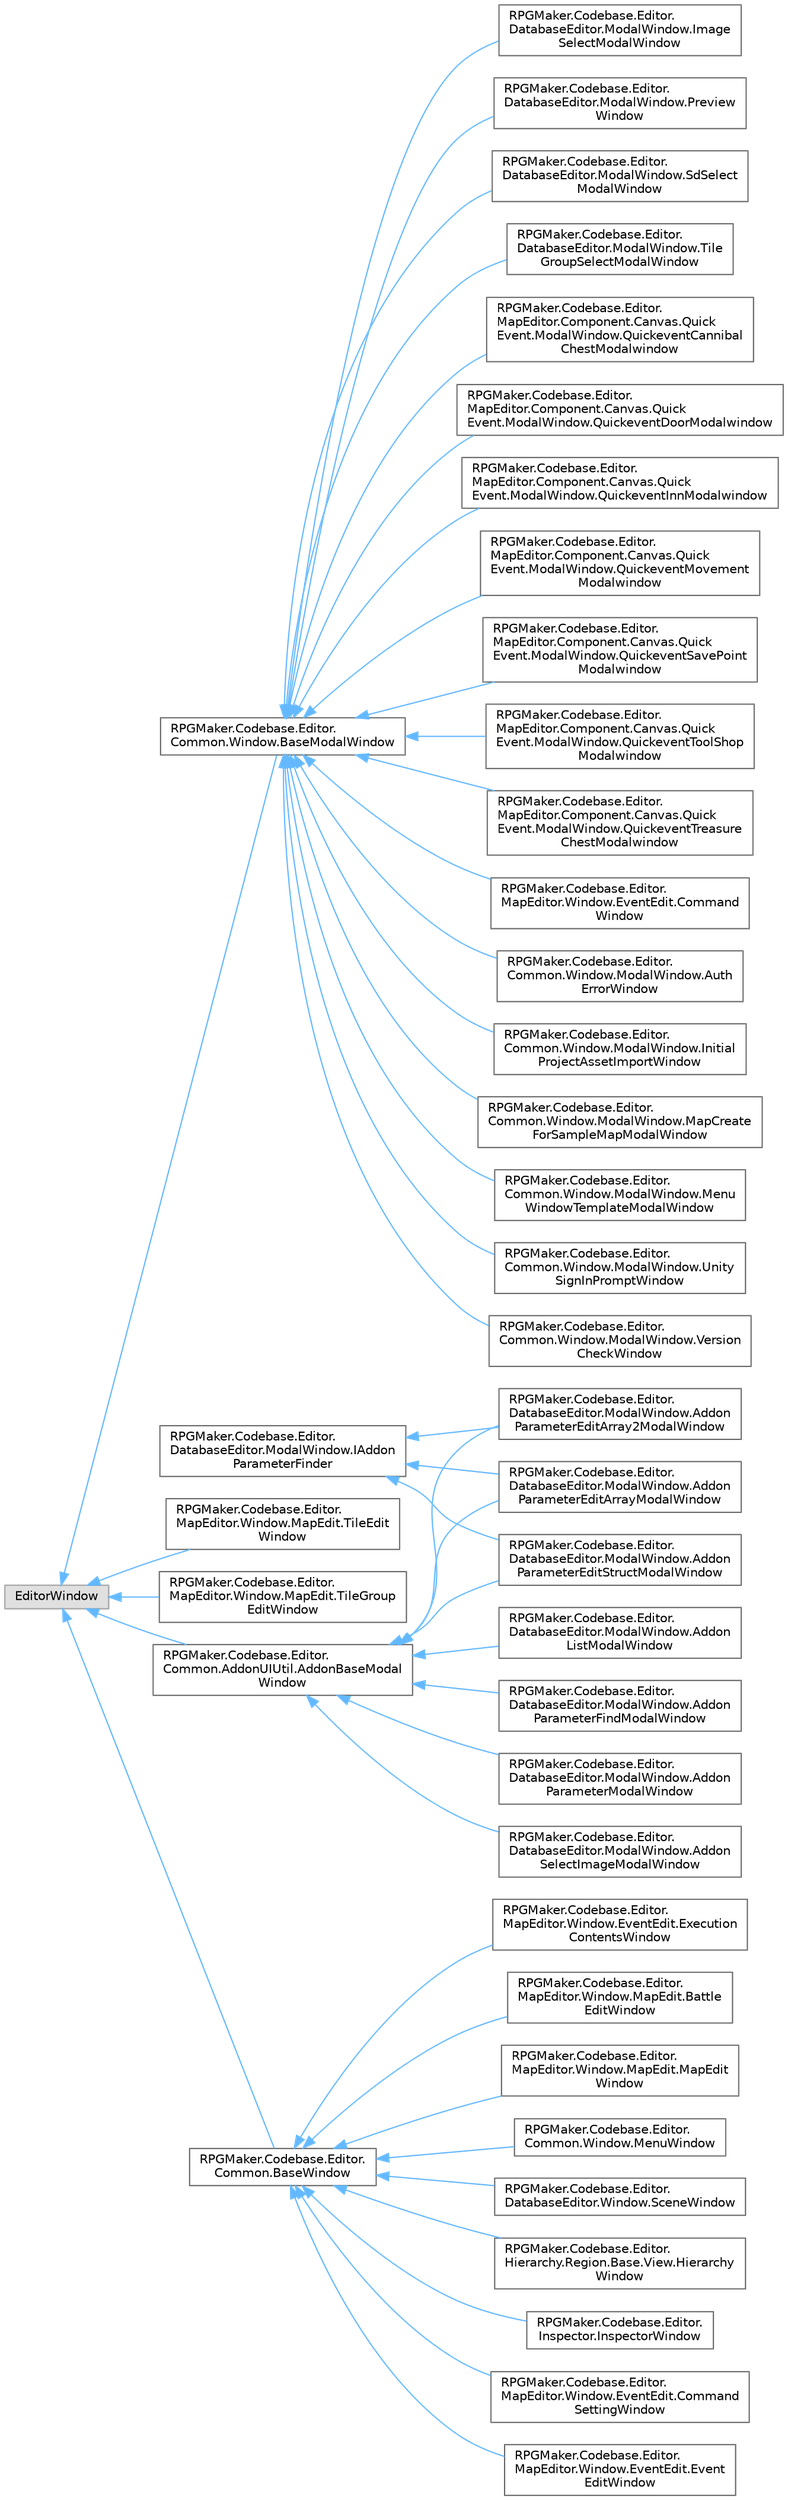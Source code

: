 digraph "クラス階層図"
{
 // LATEX_PDF_SIZE
  bgcolor="transparent";
  edge [fontname=Helvetica,fontsize=10,labelfontname=Helvetica,labelfontsize=10];
  node [fontname=Helvetica,fontsize=10,shape=box,height=0.2,width=0.4];
  rankdir="LR";
  Node0 [id="Node000000",label="EditorWindow",height=0.2,width=0.4,color="grey60", fillcolor="#E0E0E0", style="filled",tooltip=" "];
  Node0 -> Node1 [id="edge146_Node000000_Node000001",dir="back",color="steelblue1",style="solid",tooltip=" "];
  Node1 [id="Node000001",label="RPGMaker.Codebase.Editor.\lCommon.AddonUIUtil.AddonBaseModal\lWindow",height=0.2,width=0.4,color="grey40", fillcolor="white", style="filled",URL="$d1/d4a/class_r_p_g_maker_1_1_codebase_1_1_editor_1_1_common_1_1_addon_u_i_util_1_1_addon_base_modal_window.html",tooltip="😁 アドオン基礎モーダル・ウィンドウ"];
  Node1 -> Node2 [id="edge147_Node000001_Node000002",dir="back",color="steelblue1",style="solid",tooltip=" "];
  Node2 [id="Node000002",label="RPGMaker.Codebase.Editor.\lDatabaseEditor.ModalWindow.Addon\lListModalWindow",height=0.2,width=0.4,color="grey40", fillcolor="white", style="filled",URL="$d6/d2c/class_r_p_g_maker_1_1_codebase_1_1_editor_1_1_database_editor_1_1_modal_window_1_1_addon_list_modal_window.html",tooltip="😁 アドオン・リスト・モーダル・ウィンドウ"];
  Node1 -> Node3 [id="edge148_Node000001_Node000003",dir="back",color="steelblue1",style="solid",tooltip=" "];
  Node3 [id="Node000003",label="RPGMaker.Codebase.Editor.\lDatabaseEditor.ModalWindow.Addon\lParameterEditArray2ModalWindow",height=0.2,width=0.4,color="grey40", fillcolor="white", style="filled",URL="$da/d1b/class_r_p_g_maker_1_1_codebase_1_1_editor_1_1_database_editor_1_1_modal_window_1_1_addon_parameter_edit_array2_modal_window.html",tooltip="😁 アドオン引数編集配列２モーダル・ウィンドウ"];
  Node1 -> Node5 [id="edge149_Node000001_Node000005",dir="back",color="steelblue1",style="solid",tooltip=" "];
  Node5 [id="Node000005",label="RPGMaker.Codebase.Editor.\lDatabaseEditor.ModalWindow.Addon\lParameterEditArrayModalWindow",height=0.2,width=0.4,color="grey40", fillcolor="white", style="filled",URL="$d1/d7f/class_r_p_g_maker_1_1_codebase_1_1_editor_1_1_database_editor_1_1_modal_window_1_1_addon_parameter_edit_array_modal_window.html",tooltip="😁 アドオン引数編集配列モーダル・ウィンドウ"];
  Node1 -> Node6 [id="edge150_Node000001_Node000006",dir="back",color="steelblue1",style="solid",tooltip=" "];
  Node6 [id="Node000006",label="RPGMaker.Codebase.Editor.\lDatabaseEditor.ModalWindow.Addon\lParameterEditStructModalWindow",height=0.2,width=0.4,color="grey40", fillcolor="white", style="filled",URL="$d6/d85/class_r_p_g_maker_1_1_codebase_1_1_editor_1_1_database_editor_1_1_modal_window_1_1_addon_parameter_edit_struct_modal_window.html",tooltip="アドオン引数編集構造体モデル・ウィンドウ"];
  Node1 -> Node7 [id="edge151_Node000001_Node000007",dir="back",color="steelblue1",style="solid",tooltip=" "];
  Node7 [id="Node000007",label="RPGMaker.Codebase.Editor.\lDatabaseEditor.ModalWindow.Addon\lParameterFindModalWindow",height=0.2,width=0.4,color="grey40", fillcolor="white", style="filled",URL="$d4/d59/class_r_p_g_maker_1_1_codebase_1_1_editor_1_1_database_editor_1_1_modal_window_1_1_addon_parameter_find_modal_window.html",tooltip="アドオン引数検索モーダル・ウィンドウ"];
  Node1 -> Node8 [id="edge152_Node000001_Node000008",dir="back",color="steelblue1",style="solid",tooltip=" "];
  Node8 [id="Node000008",label="RPGMaker.Codebase.Editor.\lDatabaseEditor.ModalWindow.Addon\lParameterModalWindow",height=0.2,width=0.4,color="grey40", fillcolor="white", style="filled",URL="$de/d91/class_r_p_g_maker_1_1_codebase_1_1_editor_1_1_database_editor_1_1_modal_window_1_1_addon_parameter_modal_window.html",tooltip="アドオン引数モーダル・ウィンドウ"];
  Node1 -> Node9 [id="edge153_Node000001_Node000009",dir="back",color="steelblue1",style="solid",tooltip=" "];
  Node9 [id="Node000009",label="RPGMaker.Codebase.Editor.\lDatabaseEditor.ModalWindow.Addon\lSelectImageModalWindow",height=0.2,width=0.4,color="grey40", fillcolor="white", style="filled",URL="$d2/d70/class_r_p_g_maker_1_1_codebase_1_1_editor_1_1_database_editor_1_1_modal_window_1_1_addon_select_image_modal_window.html",tooltip="アドオン選択画像モーダル・ウィンドウ"];
  Node0 -> Node10 [id="edge154_Node000000_Node000010",dir="back",color="steelblue1",style="solid",tooltip=" "];
  Node10 [id="Node000010",label="RPGMaker.Codebase.Editor.\lCommon.BaseWindow",height=0.2,width=0.4,color="grey40", fillcolor="white", style="filled",URL="$de/d8f/class_r_p_g_maker_1_1_codebase_1_1_editor_1_1_common_1_1_base_window.html",tooltip="😁 メニュー、ヒエラルキー、シーン、インスペクターウィンドウの基底抽象クラス."];
  Node10 -> Node11 [id="edge155_Node000010_Node000011",dir="back",color="steelblue1",style="solid",tooltip=" "];
  Node11 [id="Node000011",label="RPGMaker.Codebase.Editor.\lCommon.Window.MenuWindow",height=0.2,width=0.4,color="grey40", fillcolor="white", style="filled",URL="$dd/d8c/class_r_p_g_maker_1_1_codebase_1_1_editor_1_1_common_1_1_window_1_1_menu_window.html",tooltip="😁 メニュー用のWindow"];
  Node10 -> Node12 [id="edge156_Node000010_Node000012",dir="back",color="steelblue1",style="solid",tooltip=" "];
  Node12 [id="Node000012",label="RPGMaker.Codebase.Editor.\lDatabaseEditor.Window.SceneWindow",height=0.2,width=0.4,color="grey40", fillcolor="white", style="filled",URL="$de/d38/class_r_p_g_maker_1_1_codebase_1_1_editor_1_1_database_editor_1_1_window_1_1_scene_window.html",tooltip="データベースエディター用シーンウィンドウ."];
  Node10 -> Node13 [id="edge157_Node000010_Node000013",dir="back",color="steelblue1",style="solid",tooltip=" "];
  Node13 [id="Node000013",label="RPGMaker.Codebase.Editor.\lHierarchy.Region.Base.View.Hierarchy\lWindow",height=0.2,width=0.4,color="grey40", fillcolor="white", style="filled",URL="$d7/d82/class_r_p_g_maker_1_1_codebase_1_1_editor_1_1_hierarchy_1_1_region_1_1_base_1_1_view_1_1_hierarchy_window.html",tooltip="ヒエラルキー・ウィンドウ"];
  Node10 -> Node14 [id="edge158_Node000010_Node000014",dir="back",color="steelblue1",style="solid",tooltip=" "];
  Node14 [id="Node000014",label="RPGMaker.Codebase.Editor.\lInspector.InspectorWindow",height=0.2,width=0.4,color="grey40", fillcolor="white", style="filled",URL="$df/d7b/class_r_p_g_maker_1_1_codebase_1_1_editor_1_1_inspector_1_1_inspector_window.html",tooltip="インスペクター・ウィンドウ"];
  Node10 -> Node15 [id="edge159_Node000010_Node000015",dir="back",color="steelblue1",style="solid",tooltip=" "];
  Node15 [id="Node000015",label="RPGMaker.Codebase.Editor.\lMapEditor.Window.EventEdit.Command\lSettingWindow",height=0.2,width=0.4,color="grey40", fillcolor="white", style="filled",URL="$d4/d8f/class_r_p_g_maker_1_1_codebase_1_1_editor_1_1_map_editor_1_1_window_1_1_event_edit_1_1_command_setting_window.html",tooltip=" "];
  Node10 -> Node16 [id="edge160_Node000010_Node000016",dir="back",color="steelblue1",style="solid",tooltip=" "];
  Node16 [id="Node000016",label="RPGMaker.Codebase.Editor.\lMapEditor.Window.EventEdit.Event\lEditWindow",height=0.2,width=0.4,color="grey40", fillcolor="white", style="filled",URL="$db/d92/class_r_p_g_maker_1_1_codebase_1_1_editor_1_1_map_editor_1_1_window_1_1_event_edit_1_1_event_edit_window.html",tooltip="イベント編集ウィンドウ."];
  Node10 -> Node17 [id="edge161_Node000010_Node000017",dir="back",color="steelblue1",style="solid",tooltip=" "];
  Node17 [id="Node000017",label="RPGMaker.Codebase.Editor.\lMapEditor.Window.EventEdit.Execution\lContentsWindow",height=0.2,width=0.4,color="grey40", fillcolor="white", style="filled",URL="$d4/d5c/class_r_p_g_maker_1_1_codebase_1_1_editor_1_1_map_editor_1_1_window_1_1_event_edit_1_1_execution_contents_window.html",tooltip="実行内容枠のウィンドウ"];
  Node10 -> Node18 [id="edge162_Node000010_Node000018",dir="back",color="steelblue1",style="solid",tooltip=" "];
  Node18 [id="Node000018",label="RPGMaker.Codebase.Editor.\lMapEditor.Window.MapEdit.Battle\lEditWindow",height=0.2,width=0.4,color="grey40", fillcolor="white", style="filled",URL="$d3/d72/class_r_p_g_maker_1_1_codebase_1_1_editor_1_1_map_editor_1_1_window_1_1_map_edit_1_1_battle_edit_window.html",tooltip="バトル編集ウィンドウ."];
  Node10 -> Node19 [id="edge163_Node000010_Node000019",dir="back",color="steelblue1",style="solid",tooltip=" "];
  Node19 [id="Node000019",label="RPGMaker.Codebase.Editor.\lMapEditor.Window.MapEdit.MapEdit\lWindow",height=0.2,width=0.4,color="grey40", fillcolor="white", style="filled",URL="$d9/d6e/class_r_p_g_maker_1_1_codebase_1_1_editor_1_1_map_editor_1_1_window_1_1_map_edit_1_1_map_edit_window.html",tooltip="マップ編集ウィンドウ."];
  Node0 -> Node20 [id="edge164_Node000000_Node000020",dir="back",color="steelblue1",style="solid",tooltip=" "];
  Node20 [id="Node000020",label="RPGMaker.Codebase.Editor.\lCommon.Window.BaseModalWindow",height=0.2,width=0.4,color="grey40", fillcolor="white", style="filled",URL="$d5/dc1/class_r_p_g_maker_1_1_codebase_1_1_editor_1_1_common_1_1_window_1_1_base_modal_window.html",tooltip="😁 基礎モーダル・ウィンドウ"];
  Node20 -> Node21 [id="edge165_Node000020_Node000021",dir="back",color="steelblue1",style="solid",tooltip=" "];
  Node21 [id="Node000021",label="RPGMaker.Codebase.Editor.\lCommon.Window.ModalWindow.Auth\lErrorWindow",height=0.2,width=0.4,color="grey40", fillcolor="white", style="filled",URL="$db/d5e/class_r_p_g_maker_1_1_codebase_1_1_editor_1_1_common_1_1_window_1_1_modal_window_1_1_auth_error_window.html",tooltip="😁 認証エラー・ウィンドウ"];
  Node20 -> Node22 [id="edge166_Node000020_Node000022",dir="back",color="steelblue1",style="solid",tooltip=" "];
  Node22 [id="Node000022",label="RPGMaker.Codebase.Editor.\lCommon.Window.ModalWindow.Initial\lProjectAssetImportWindow",height=0.2,width=0.4,color="grey40", fillcolor="white", style="filled",URL="$d8/dee/class_r_p_g_maker_1_1_codebase_1_1_editor_1_1_common_1_1_window_1_1_modal_window_1_1_initial_project_asset_import_window.html",tooltip="😁 初期プロジェクト資産インポート・ウィンドウ"];
  Node20 -> Node23 [id="edge167_Node000020_Node000023",dir="back",color="steelblue1",style="solid",tooltip=" "];
  Node23 [id="Node000023",label="RPGMaker.Codebase.Editor.\lCommon.Window.ModalWindow.MapCreate\lForSampleMapModalWindow",height=0.2,width=0.4,color="grey40", fillcolor="white", style="filled",URL="$d7/d82/class_r_p_g_maker_1_1_codebase_1_1_editor_1_1_common_1_1_window_1_1_modal_window_1_1_map_create_for_sample_map_modal_window.html",tooltip="😁 サンプル・マップのためのマップ作成のモーダル・ウィンドウ"];
  Node20 -> Node24 [id="edge168_Node000020_Node000024",dir="back",color="steelblue1",style="solid",tooltip=" "];
  Node24 [id="Node000024",label="RPGMaker.Codebase.Editor.\lCommon.Window.ModalWindow.Menu\lWindowTemplateModalWindow",height=0.2,width=0.4,color="grey40", fillcolor="white", style="filled",URL="$d4/d46/class_r_p_g_maker_1_1_codebase_1_1_editor_1_1_common_1_1_window_1_1_modal_window_1_1_menu_window_template_modal_window.html",tooltip="😁 メニュー・ウィンドウ・テンプレート・モーダル・ウィンドウ"];
  Node20 -> Node25 [id="edge169_Node000020_Node000025",dir="back",color="steelblue1",style="solid",tooltip=" "];
  Node25 [id="Node000025",label="RPGMaker.Codebase.Editor.\lCommon.Window.ModalWindow.Unity\lSignInPromptWindow",height=0.2,width=0.4,color="grey40", fillcolor="white", style="filled",URL="$d6/de6/class_r_p_g_maker_1_1_codebase_1_1_editor_1_1_common_1_1_window_1_1_modal_window_1_1_unity_sign_in_prompt_window.html",tooltip="😁 ユニティ・サイン・イン・プロンプト・ウィンドウ"];
  Node20 -> Node26 [id="edge170_Node000020_Node000026",dir="back",color="steelblue1",style="solid",tooltip=" "];
  Node26 [id="Node000026",label="RPGMaker.Codebase.Editor.\lCommon.Window.ModalWindow.Version\lCheckWindow",height=0.2,width=0.4,color="grey40", fillcolor="white", style="filled",URL="$d9/d21/class_r_p_g_maker_1_1_codebase_1_1_editor_1_1_common_1_1_window_1_1_modal_window_1_1_version_check_window.html",tooltip="😁 バージョン・チェック・ウィンドウ"];
  Node20 -> Node27 [id="edge171_Node000020_Node000027",dir="back",color="steelblue1",style="solid",tooltip=" "];
  Node27 [id="Node000027",label="RPGMaker.Codebase.Editor.\lDatabaseEditor.ModalWindow.Image\lSelectModalWindow",height=0.2,width=0.4,color="grey40", fillcolor="white", style="filled",URL="$da/d6a/class_r_p_g_maker_1_1_codebase_1_1_editor_1_1_database_editor_1_1_modal_window_1_1_image_select_modal_window.html",tooltip="画像選択モーダル・ウィンドウ"];
  Node20 -> Node28 [id="edge172_Node000020_Node000028",dir="back",color="steelblue1",style="solid",tooltip=" "];
  Node28 [id="Node000028",label="RPGMaker.Codebase.Editor.\lDatabaseEditor.ModalWindow.Preview\lWindow",height=0.2,width=0.4,color="grey40", fillcolor="white", style="filled",URL="$da/d73/class_r_p_g_maker_1_1_codebase_1_1_editor_1_1_database_editor_1_1_modal_window_1_1_preview_window.html",tooltip="プレビュー・ウィンドウ"];
  Node20 -> Node29 [id="edge173_Node000020_Node000029",dir="back",color="steelblue1",style="solid",tooltip=" "];
  Node29 [id="Node000029",label="RPGMaker.Codebase.Editor.\lDatabaseEditor.ModalWindow.SdSelect\lModalWindow",height=0.2,width=0.4,color="grey40", fillcolor="white", style="filled",URL="$d1/dad/class_r_p_g_maker_1_1_codebase_1_1_editor_1_1_database_editor_1_1_modal_window_1_1_sd_select_modal_window.html",tooltip="Ｓｄ選択モーダル・ウィンドウ"];
  Node20 -> Node30 [id="edge174_Node000020_Node000030",dir="back",color="steelblue1",style="solid",tooltip=" "];
  Node30 [id="Node000030",label="RPGMaker.Codebase.Editor.\lDatabaseEditor.ModalWindow.Tile\lGroupSelectModalWindow",height=0.2,width=0.4,color="grey40", fillcolor="white", style="filled",URL="$d9/ddb/class_r_p_g_maker_1_1_codebase_1_1_editor_1_1_database_editor_1_1_modal_window_1_1_tile_group_select_modal_window.html",tooltip="タイトル・グループ選択モーダル・ウィンドウ"];
  Node20 -> Node31 [id="edge175_Node000020_Node000031",dir="back",color="steelblue1",style="solid",tooltip=" "];
  Node31 [id="Node000031",label="RPGMaker.Codebase.Editor.\lMapEditor.Component.Canvas.Quick\lEvent.ModalWindow.QuickeventCannibal\lChestModalwindow",height=0.2,width=0.4,color="grey40", fillcolor="white", style="filled",URL="$d5/d51/class_r_p_g_maker_1_1_codebase_1_1_editor_1_1_map_editor_1_1_component_1_1_canvas_1_1_quick_evene612ea473d241a8a4eb9f68d4dda3268.html",tooltip=" "];
  Node20 -> Node32 [id="edge176_Node000020_Node000032",dir="back",color="steelblue1",style="solid",tooltip=" "];
  Node32 [id="Node000032",label="RPGMaker.Codebase.Editor.\lMapEditor.Component.Canvas.Quick\lEvent.ModalWindow.QuickeventDoorModalwindow",height=0.2,width=0.4,color="grey40", fillcolor="white", style="filled",URL="$de/dde/class_r_p_g_maker_1_1_codebase_1_1_editor_1_1_map_editor_1_1_component_1_1_canvas_1_1_quick_even0f401f0183987560bc8ad020c341b628.html",tooltip=" "];
  Node20 -> Node33 [id="edge177_Node000020_Node000033",dir="back",color="steelblue1",style="solid",tooltip=" "];
  Node33 [id="Node000033",label="RPGMaker.Codebase.Editor.\lMapEditor.Component.Canvas.Quick\lEvent.ModalWindow.QuickeventInnModalwindow",height=0.2,width=0.4,color="grey40", fillcolor="white", style="filled",URL="$d8/d4e/class_r_p_g_maker_1_1_codebase_1_1_editor_1_1_map_editor_1_1_component_1_1_canvas_1_1_quick_evenf9c88e04b4f536de3e519543a830839a.html",tooltip=" "];
  Node20 -> Node34 [id="edge178_Node000020_Node000034",dir="back",color="steelblue1",style="solid",tooltip=" "];
  Node34 [id="Node000034",label="RPGMaker.Codebase.Editor.\lMapEditor.Component.Canvas.Quick\lEvent.ModalWindow.QuickeventMovement\lModalwindow",height=0.2,width=0.4,color="grey40", fillcolor="white", style="filled",URL="$db/d5b/class_r_p_g_maker_1_1_codebase_1_1_editor_1_1_map_editor_1_1_component_1_1_canvas_1_1_quick_evenc693a89f60a651f3e44ecd247236fa71.html",tooltip=" "];
  Node20 -> Node35 [id="edge179_Node000020_Node000035",dir="back",color="steelblue1",style="solid",tooltip=" "];
  Node35 [id="Node000035",label="RPGMaker.Codebase.Editor.\lMapEditor.Component.Canvas.Quick\lEvent.ModalWindow.QuickeventSavePoint\lModalwindow",height=0.2,width=0.4,color="grey40", fillcolor="white", style="filled",URL="$d9/d42/class_r_p_g_maker_1_1_codebase_1_1_editor_1_1_map_editor_1_1_component_1_1_canvas_1_1_quick_even30ae7cde3aa9747eaf6a4f90cf77d4aa.html",tooltip=" "];
  Node20 -> Node36 [id="edge180_Node000020_Node000036",dir="back",color="steelblue1",style="solid",tooltip=" "];
  Node36 [id="Node000036",label="RPGMaker.Codebase.Editor.\lMapEditor.Component.Canvas.Quick\lEvent.ModalWindow.QuickeventToolShop\lModalwindow",height=0.2,width=0.4,color="grey40", fillcolor="white", style="filled",URL="$dd/d5c/class_r_p_g_maker_1_1_codebase_1_1_editor_1_1_map_editor_1_1_component_1_1_canvas_1_1_quick_even2aefa0d7c74367de3da3492dd9b8ef2a.html",tooltip=" "];
  Node20 -> Node37 [id="edge181_Node000020_Node000037",dir="back",color="steelblue1",style="solid",tooltip=" "];
  Node37 [id="Node000037",label="RPGMaker.Codebase.Editor.\lMapEditor.Component.Canvas.Quick\lEvent.ModalWindow.QuickeventTreasure\lChestModalwindow",height=0.2,width=0.4,color="grey40", fillcolor="white", style="filled",URL="$d2/d9c/class_r_p_g_maker_1_1_codebase_1_1_editor_1_1_map_editor_1_1_component_1_1_canvas_1_1_quick_even245760b9d73db72357a4fb40e3c59839.html",tooltip=" "];
  Node20 -> Node38 [id="edge182_Node000020_Node000038",dir="back",color="steelblue1",style="solid",tooltip=" "];
  Node38 [id="Node000038",label="RPGMaker.Codebase.Editor.\lMapEditor.Window.EventEdit.Command\lWindow",height=0.2,width=0.4,color="grey40", fillcolor="white", style="filled",URL="$d2/d33/class_r_p_g_maker_1_1_codebase_1_1_editor_1_1_map_editor_1_1_window_1_1_event_edit_1_1_command_window.html",tooltip=" "];
  Node0 -> Node39 [id="edge183_Node000000_Node000039",dir="back",color="steelblue1",style="solid",tooltip=" "];
  Node39 [id="Node000039",label="RPGMaker.Codebase.Editor.\lMapEditor.Window.MapEdit.TileEdit\lWindow",height=0.2,width=0.4,color="grey40", fillcolor="white", style="filled",URL="$d9/d98/class_r_p_g_maker_1_1_codebase_1_1_editor_1_1_map_editor_1_1_window_1_1_map_edit_1_1_tile_edit_window.html",tooltip="タイル編集ウィンドウ."];
  Node0 -> Node40 [id="edge184_Node000000_Node000040",dir="back",color="steelblue1",style="solid",tooltip=" "];
  Node40 [id="Node000040",label="RPGMaker.Codebase.Editor.\lMapEditor.Window.MapEdit.TileGroup\lEditWindow",height=0.2,width=0.4,color="grey40", fillcolor="white", style="filled",URL="$d6/d17/class_r_p_g_maker_1_1_codebase_1_1_editor_1_1_map_editor_1_1_window_1_1_map_edit_1_1_tile_group_edit_window.html",tooltip="タイルグループ編集ウィンドウ."];
  Node4 [id="Node000004",label="RPGMaker.Codebase.Editor.\lDatabaseEditor.ModalWindow.IAddon\lParameterFinder",height=0.2,width=0.4,color="grey40", fillcolor="white", style="filled",URL="$dd/d2d/interface_r_p_g_maker_1_1_codebase_1_1_editor_1_1_database_editor_1_1_modal_window_1_1_i_addon_parameter_finder.html",tooltip="アドオン引数検索インターフェース"];
  Node4 -> Node3 [id="edge185_Node000004_Node000003",dir="back",color="steelblue1",style="solid",tooltip=" "];
  Node4 -> Node5 [id="edge186_Node000004_Node000005",dir="back",color="steelblue1",style="solid",tooltip=" "];
  Node4 -> Node6 [id="edge187_Node000004_Node000006",dir="back",color="steelblue1",style="solid",tooltip=" "];
}
